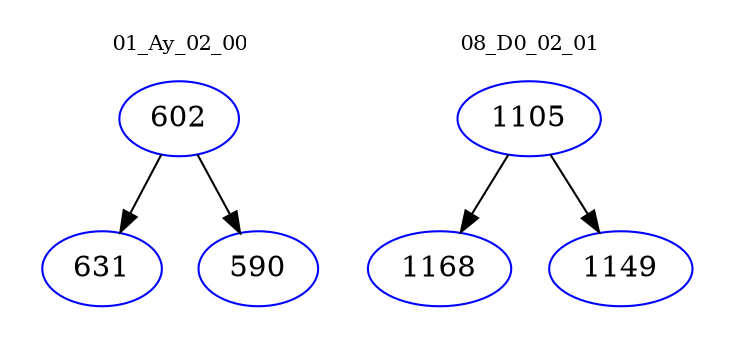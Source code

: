 digraph{
subgraph cluster_0 {
color = white
label = "01_Ay_02_00";
fontsize=10;
T0_602 [label="602", color="blue"]
T0_602 -> T0_631 [color="black"]
T0_631 [label="631", color="blue"]
T0_602 -> T0_590 [color="black"]
T0_590 [label="590", color="blue"]
}
subgraph cluster_1 {
color = white
label = "08_D0_02_01";
fontsize=10;
T1_1105 [label="1105", color="blue"]
T1_1105 -> T1_1168 [color="black"]
T1_1168 [label="1168", color="blue"]
T1_1105 -> T1_1149 [color="black"]
T1_1149 [label="1149", color="blue"]
}
}
